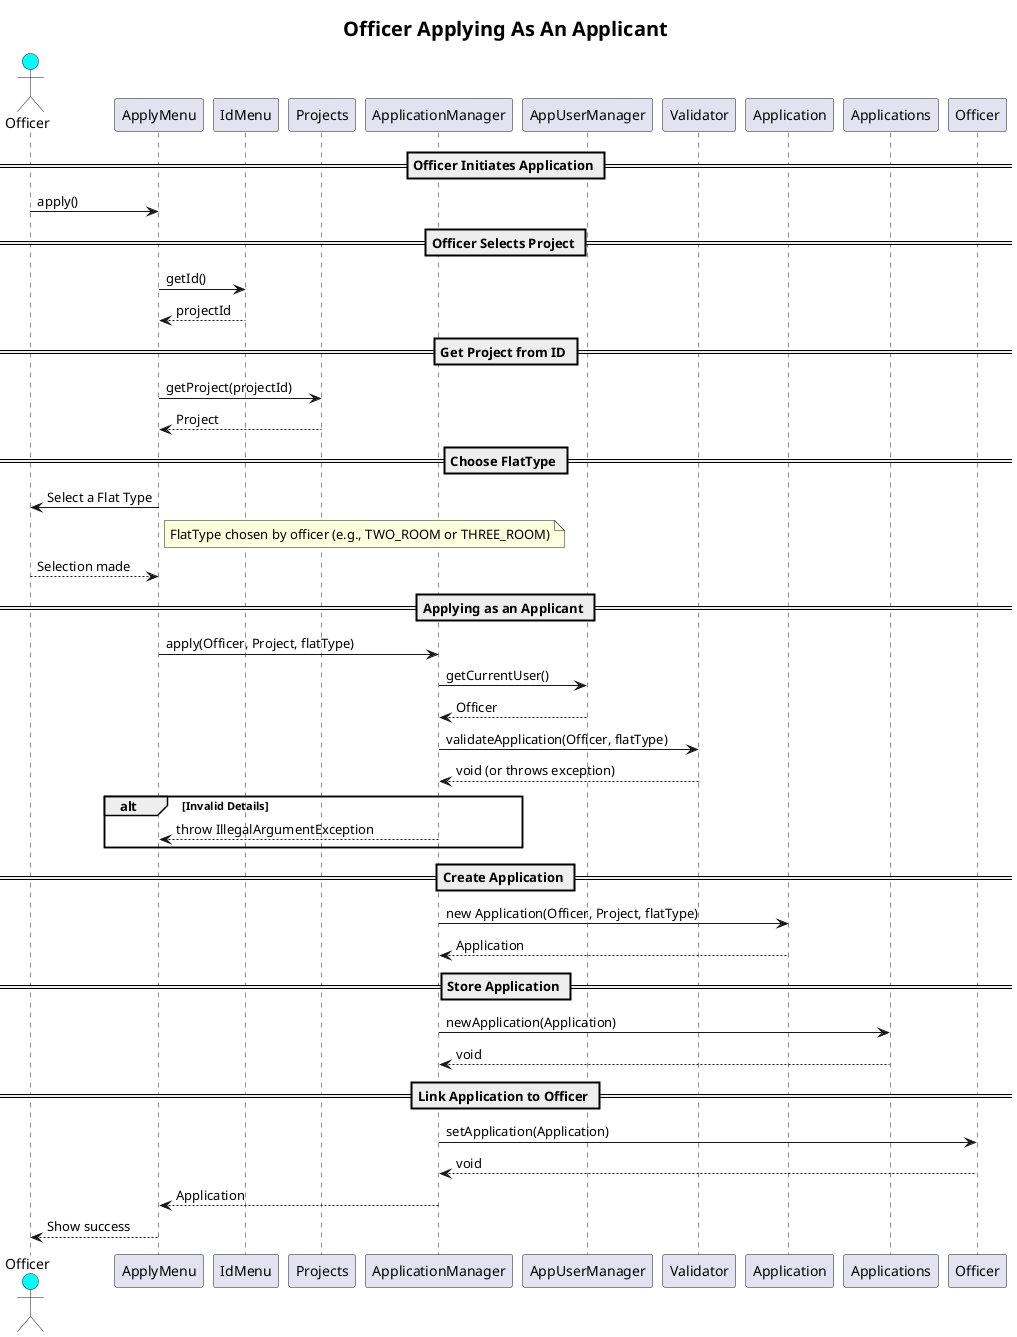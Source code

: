 @startuml
skinparam titleFontSize 20
title Officer Applying As An Applicant

actor Officer as O #00FFFF

participant ApplyMenu 
participant IdMenu 
participant Projects 
participant ApplicationManager 
participant AppUserManager 
participant Validator 
participant Application 
participant Applications 

== Officer Initiates Application ==
O -> ApplyMenu : apply()

== Officer Selects Project ==
ApplyMenu -> IdMenu : getId()
IdMenu --> ApplyMenu : projectId

== Get Project from ID ==
ApplyMenu -> Projects : getProject(projectId)
Projects --> ApplyMenu : Project

== Choose FlatType ==
ApplyMenu -> O : Select a Flat Type
note right of ApplyMenu
FlatType chosen by officer (e.g., TWO_ROOM or THREE_ROOM)
end note
O --> ApplyMenu : Selection made

== Applying as an Applicant ==

ApplyMenu -> ApplicationManager : apply(Officer, Project, flatType)
ApplicationManager -> AppUserManager : getCurrentUser()
AppUserManager --> ApplicationManager : Officer
ApplicationManager -> Validator : validateApplication(Officer, flatType)
Validator --> ApplicationManager : void (or throws exception)

alt Invalid Details
    ApplicationManager --> ApplyMenu : throw IllegalArgumentException
end alt

== Create Application ==
ApplicationManager -> Application : new Application(Officer, Project, flatType)
Application --> ApplicationManager : Application

== Store Application ==
ApplicationManager -> Applications : newApplication(Application)
Applications --> ApplicationManager : void

== Link Application to Officer ==
ApplicationManager -> Officer : setApplication(Application)
Officer --> ApplicationManager : void

ApplicationManager --> ApplyMenu : Application
ApplyMenu --> O : Show success
@enduml
